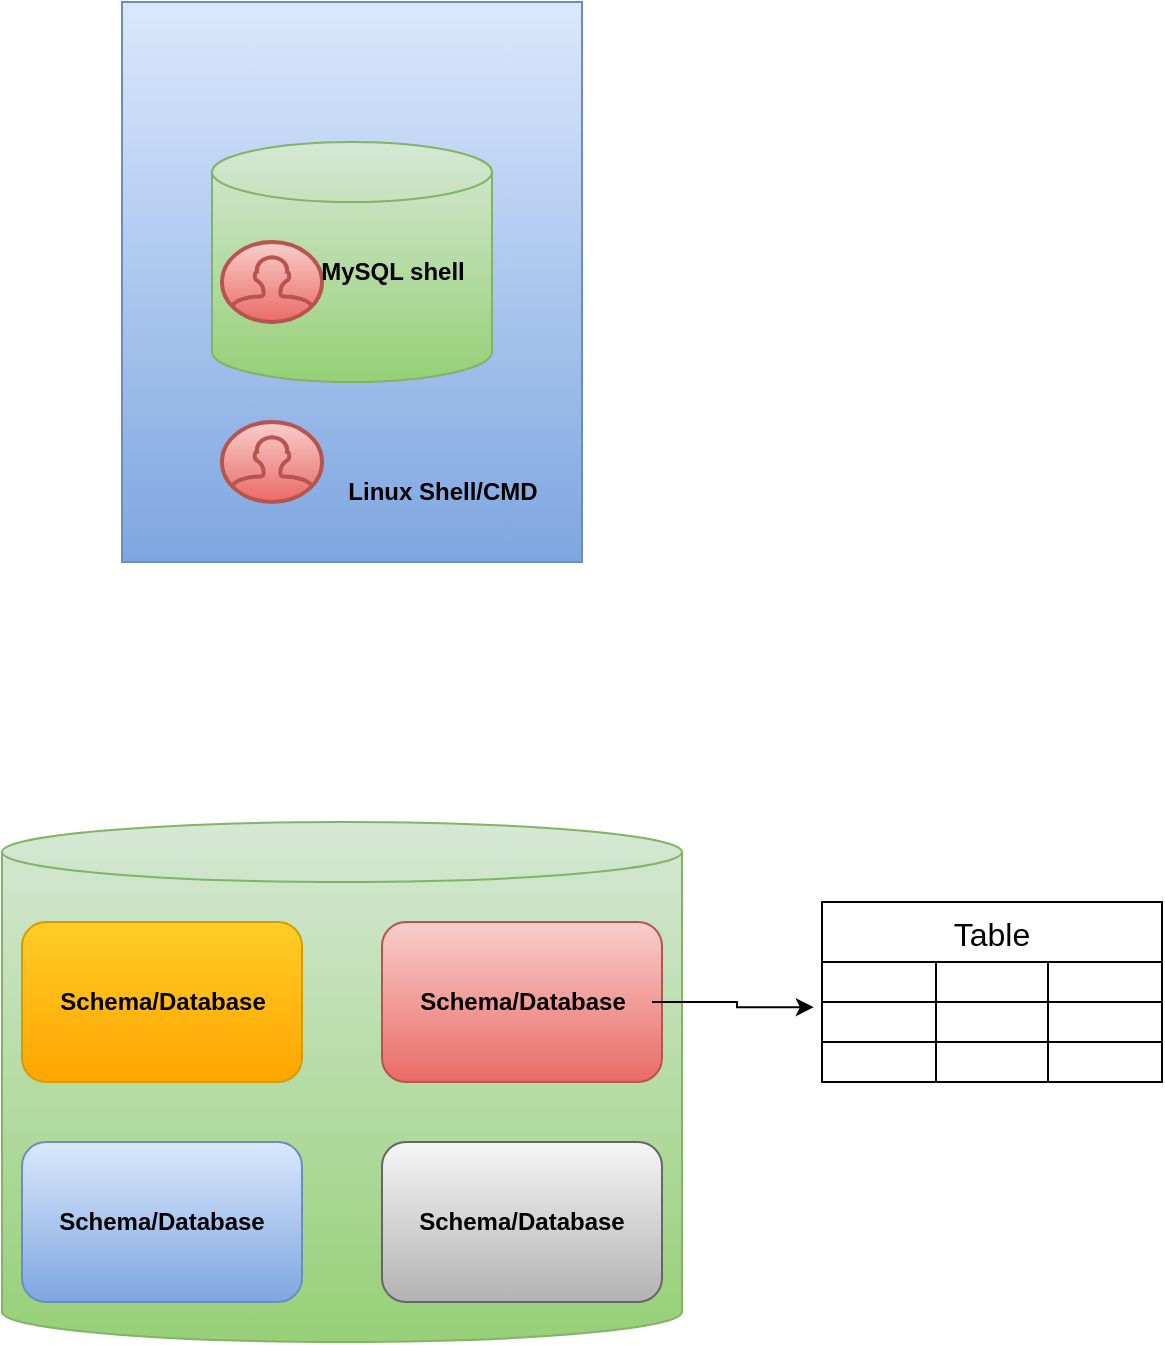 <mxfile version="28.2.0">
  <diagram name="Page-1" id="J1Z5vCH9HYwRsaR4IEeu">
    <mxGraphModel dx="1042" dy="561" grid="1" gridSize="10" guides="1" tooltips="1" connect="1" arrows="1" fold="1" page="1" pageScale="1" pageWidth="850" pageHeight="1100" math="0" shadow="0">
      <root>
        <mxCell id="0" />
        <mxCell id="1" parent="0" />
        <mxCell id="K4ThgwXXXbN6HBVtV0Ax-1" value="" style="rounded=0;whiteSpace=wrap;html=1;fillColor=#dae8fc;gradientColor=#7ea6e0;strokeColor=#6c8ebf;" vertex="1" parent="1">
          <mxGeometry x="280" y="80" width="230" height="280" as="geometry" />
        </mxCell>
        <mxCell id="K4ThgwXXXbN6HBVtV0Ax-2" value="" style="shape=cylinder3;whiteSpace=wrap;html=1;boundedLbl=1;backgroundOutline=1;size=15;fillColor=#d5e8d4;gradientColor=#97d077;strokeColor=#82b366;" vertex="1" parent="1">
          <mxGeometry x="325" y="150" width="140" height="120" as="geometry" />
        </mxCell>
        <mxCell id="K4ThgwXXXbN6HBVtV0Ax-3" value="" style="html=1;verticalLabelPosition=bottom;align=center;labelBackgroundColor=#ffffff;verticalAlign=top;strokeWidth=2;strokeColor=#b85450;shadow=0;dashed=0;shape=mxgraph.ios7.icons.user;fillColor=#f8cecc;gradientColor=#ea6b66;" vertex="1" parent="1">
          <mxGeometry x="330" y="290" width="50" height="40" as="geometry" />
        </mxCell>
        <mxCell id="K4ThgwXXXbN6HBVtV0Ax-4" value="&lt;b&gt;Linux Shell/CMD&lt;/b&gt;" style="text;html=1;align=center;verticalAlign=middle;resizable=0;points=[];autosize=1;strokeColor=none;fillColor=none;" vertex="1" parent="1">
          <mxGeometry x="380" y="310" width="120" height="30" as="geometry" />
        </mxCell>
        <mxCell id="K4ThgwXXXbN6HBVtV0Ax-5" value="" style="html=1;verticalLabelPosition=bottom;align=center;labelBackgroundColor=#ffffff;verticalAlign=top;strokeWidth=2;strokeColor=#b85450;shadow=0;dashed=0;shape=mxgraph.ios7.icons.user;fillColor=#f8cecc;gradientColor=#ea6b66;" vertex="1" parent="1">
          <mxGeometry x="330" y="200" width="50" height="40" as="geometry" />
        </mxCell>
        <mxCell id="K4ThgwXXXbN6HBVtV0Ax-7" value="&lt;b&gt;MySQL shell&lt;/b&gt;" style="text;html=1;align=center;verticalAlign=middle;resizable=0;points=[];autosize=1;strokeColor=none;fillColor=none;" vertex="1" parent="1">
          <mxGeometry x="365" y="200" width="100" height="30" as="geometry" />
        </mxCell>
        <mxCell id="K4ThgwXXXbN6HBVtV0Ax-8" value="" style="shape=cylinder3;whiteSpace=wrap;html=1;boundedLbl=1;backgroundOutline=1;size=15;fillColor=#d5e8d4;gradientColor=#97d077;strokeColor=#82b366;" vertex="1" parent="1">
          <mxGeometry x="220" y="490" width="340" height="260" as="geometry" />
        </mxCell>
        <mxCell id="K4ThgwXXXbN6HBVtV0Ax-9" value="" style="rounded=1;whiteSpace=wrap;html=1;fillColor=#ffcd28;gradientColor=#ffa500;strokeColor=#d79b00;" vertex="1" parent="1">
          <mxGeometry x="230" y="540" width="140" height="80" as="geometry" />
        </mxCell>
        <mxCell id="K4ThgwXXXbN6HBVtV0Ax-10" value="" style="rounded=1;whiteSpace=wrap;html=1;fillColor=#f8cecc;gradientColor=#ea6b66;strokeColor=#b85450;" vertex="1" parent="1">
          <mxGeometry x="410" y="540" width="140" height="80" as="geometry" />
        </mxCell>
        <mxCell id="K4ThgwXXXbN6HBVtV0Ax-11" value="&lt;b style=&quot;text-wrap-mode: nowrap;&quot;&gt;Schema/Database&lt;/b&gt;" style="rounded=1;whiteSpace=wrap;html=1;fillColor=#dae8fc;gradientColor=#7ea6e0;strokeColor=#6c8ebf;" vertex="1" parent="1">
          <mxGeometry x="230" y="650" width="140" height="80" as="geometry" />
        </mxCell>
        <mxCell id="K4ThgwXXXbN6HBVtV0Ax-12" value="&lt;b style=&quot;text-wrap-mode: nowrap;&quot;&gt;Schema/Database&lt;/b&gt;" style="rounded=1;whiteSpace=wrap;html=1;fillColor=#f5f5f5;gradientColor=#b3b3b3;strokeColor=#666666;" vertex="1" parent="1">
          <mxGeometry x="410" y="650" width="140" height="80" as="geometry" />
        </mxCell>
        <mxCell id="K4ThgwXXXbN6HBVtV0Ax-13" value="&lt;b&gt;Schema/Database&lt;/b&gt;" style="text;html=1;align=center;verticalAlign=middle;resizable=0;points=[];autosize=1;strokeColor=none;fillColor=none;" vertex="1" parent="1">
          <mxGeometry x="235" y="565" width="130" height="30" as="geometry" />
        </mxCell>
        <mxCell id="K4ThgwXXXbN6HBVtV0Ax-14" value="&lt;b&gt;Schema/Database&lt;/b&gt;" style="text;html=1;align=center;verticalAlign=middle;resizable=0;points=[];autosize=1;strokeColor=none;fillColor=none;" vertex="1" parent="1">
          <mxGeometry x="415" y="565" width="130" height="30" as="geometry" />
        </mxCell>
        <mxCell id="K4ThgwXXXbN6HBVtV0Ax-15" value="Table" style="shape=table;startSize=30;container=1;collapsible=0;childLayout=tableLayout;strokeColor=default;fontSize=16;" vertex="1" parent="1">
          <mxGeometry x="630" y="530" width="170" height="90" as="geometry" />
        </mxCell>
        <mxCell id="K4ThgwXXXbN6HBVtV0Ax-16" value="" style="shape=tableRow;horizontal=0;startSize=0;swimlaneHead=0;swimlaneBody=0;strokeColor=inherit;top=0;left=0;bottom=0;right=0;collapsible=0;dropTarget=0;fillColor=none;points=[[0,0.5],[1,0.5]];portConstraint=eastwest;fontSize=16;" vertex="1" parent="K4ThgwXXXbN6HBVtV0Ax-15">
          <mxGeometry y="30" width="170" height="20" as="geometry" />
        </mxCell>
        <mxCell id="K4ThgwXXXbN6HBVtV0Ax-17" value="" style="shape=partialRectangle;html=1;whiteSpace=wrap;connectable=0;strokeColor=inherit;overflow=hidden;fillColor=none;top=0;left=0;bottom=0;right=0;pointerEvents=1;fontSize=16;" vertex="1" parent="K4ThgwXXXbN6HBVtV0Ax-16">
          <mxGeometry width="57" height="20" as="geometry">
            <mxRectangle width="57" height="20" as="alternateBounds" />
          </mxGeometry>
        </mxCell>
        <mxCell id="K4ThgwXXXbN6HBVtV0Ax-18" value="" style="shape=partialRectangle;html=1;whiteSpace=wrap;connectable=0;strokeColor=inherit;overflow=hidden;fillColor=none;top=0;left=0;bottom=0;right=0;pointerEvents=1;fontSize=16;" vertex="1" parent="K4ThgwXXXbN6HBVtV0Ax-16">
          <mxGeometry x="57" width="56" height="20" as="geometry">
            <mxRectangle width="56" height="20" as="alternateBounds" />
          </mxGeometry>
        </mxCell>
        <mxCell id="K4ThgwXXXbN6HBVtV0Ax-19" value="" style="shape=partialRectangle;html=1;whiteSpace=wrap;connectable=0;strokeColor=inherit;overflow=hidden;fillColor=none;top=0;left=0;bottom=0;right=0;pointerEvents=1;fontSize=16;" vertex="1" parent="K4ThgwXXXbN6HBVtV0Ax-16">
          <mxGeometry x="113" width="57" height="20" as="geometry">
            <mxRectangle width="57" height="20" as="alternateBounds" />
          </mxGeometry>
        </mxCell>
        <mxCell id="K4ThgwXXXbN6HBVtV0Ax-20" value="" style="shape=tableRow;horizontal=0;startSize=0;swimlaneHead=0;swimlaneBody=0;strokeColor=inherit;top=0;left=0;bottom=0;right=0;collapsible=0;dropTarget=0;fillColor=none;points=[[0,0.5],[1,0.5]];portConstraint=eastwest;fontSize=16;" vertex="1" parent="K4ThgwXXXbN6HBVtV0Ax-15">
          <mxGeometry y="50" width="170" height="20" as="geometry" />
        </mxCell>
        <mxCell id="K4ThgwXXXbN6HBVtV0Ax-21" value="" style="shape=partialRectangle;html=1;whiteSpace=wrap;connectable=0;strokeColor=inherit;overflow=hidden;fillColor=none;top=0;left=0;bottom=0;right=0;pointerEvents=1;fontSize=16;" vertex="1" parent="K4ThgwXXXbN6HBVtV0Ax-20">
          <mxGeometry width="57" height="20" as="geometry">
            <mxRectangle width="57" height="20" as="alternateBounds" />
          </mxGeometry>
        </mxCell>
        <mxCell id="K4ThgwXXXbN6HBVtV0Ax-22" value="" style="shape=partialRectangle;html=1;whiteSpace=wrap;connectable=0;strokeColor=inherit;overflow=hidden;fillColor=none;top=0;left=0;bottom=0;right=0;pointerEvents=1;fontSize=16;" vertex="1" parent="K4ThgwXXXbN6HBVtV0Ax-20">
          <mxGeometry x="57" width="56" height="20" as="geometry">
            <mxRectangle width="56" height="20" as="alternateBounds" />
          </mxGeometry>
        </mxCell>
        <mxCell id="K4ThgwXXXbN6HBVtV0Ax-23" value="" style="shape=partialRectangle;html=1;whiteSpace=wrap;connectable=0;strokeColor=inherit;overflow=hidden;fillColor=none;top=0;left=0;bottom=0;right=0;pointerEvents=1;fontSize=16;" vertex="1" parent="K4ThgwXXXbN6HBVtV0Ax-20">
          <mxGeometry x="113" width="57" height="20" as="geometry">
            <mxRectangle width="57" height="20" as="alternateBounds" />
          </mxGeometry>
        </mxCell>
        <mxCell id="K4ThgwXXXbN6HBVtV0Ax-24" value="" style="shape=tableRow;horizontal=0;startSize=0;swimlaneHead=0;swimlaneBody=0;strokeColor=inherit;top=0;left=0;bottom=0;right=0;collapsible=0;dropTarget=0;fillColor=none;points=[[0,0.5],[1,0.5]];portConstraint=eastwest;fontSize=16;" vertex="1" parent="K4ThgwXXXbN6HBVtV0Ax-15">
          <mxGeometry y="70" width="170" height="20" as="geometry" />
        </mxCell>
        <mxCell id="K4ThgwXXXbN6HBVtV0Ax-25" value="" style="shape=partialRectangle;html=1;whiteSpace=wrap;connectable=0;strokeColor=inherit;overflow=hidden;fillColor=none;top=0;left=0;bottom=0;right=0;pointerEvents=1;fontSize=16;" vertex="1" parent="K4ThgwXXXbN6HBVtV0Ax-24">
          <mxGeometry width="57" height="20" as="geometry">
            <mxRectangle width="57" height="20" as="alternateBounds" />
          </mxGeometry>
        </mxCell>
        <mxCell id="K4ThgwXXXbN6HBVtV0Ax-26" value="" style="shape=partialRectangle;html=1;whiteSpace=wrap;connectable=0;strokeColor=inherit;overflow=hidden;fillColor=none;top=0;left=0;bottom=0;right=0;pointerEvents=1;fontSize=16;" vertex="1" parent="K4ThgwXXXbN6HBVtV0Ax-24">
          <mxGeometry x="57" width="56" height="20" as="geometry">
            <mxRectangle width="56" height="20" as="alternateBounds" />
          </mxGeometry>
        </mxCell>
        <mxCell id="K4ThgwXXXbN6HBVtV0Ax-27" value="" style="shape=partialRectangle;html=1;whiteSpace=wrap;connectable=0;strokeColor=inherit;overflow=hidden;fillColor=none;top=0;left=0;bottom=0;right=0;pointerEvents=1;fontSize=16;" vertex="1" parent="K4ThgwXXXbN6HBVtV0Ax-24">
          <mxGeometry x="113" width="57" height="20" as="geometry">
            <mxRectangle width="57" height="20" as="alternateBounds" />
          </mxGeometry>
        </mxCell>
        <mxCell id="K4ThgwXXXbN6HBVtV0Ax-28" style="edgeStyle=orthogonalEdgeStyle;rounded=0;orthogonalLoop=1;jettySize=auto;html=1;entryX=-0.024;entryY=0.13;entryDx=0;entryDy=0;entryPerimeter=0;" edge="1" parent="1" source="K4ThgwXXXbN6HBVtV0Ax-14" target="K4ThgwXXXbN6HBVtV0Ax-20">
          <mxGeometry relative="1" as="geometry" />
        </mxCell>
      </root>
    </mxGraphModel>
  </diagram>
</mxfile>
